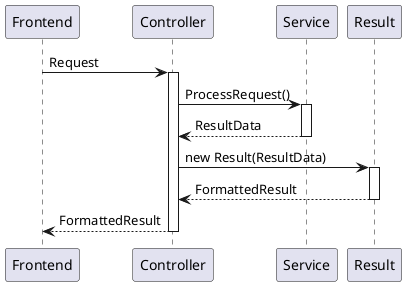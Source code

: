 @startuml

participant "Frontend" as F
participant "Controller" as C
participant "Service" as S
participant "Result" as R

F -> C : Request
activate C

C -> S : ProcessRequest()
activate S

S --> C : ResultData
deactivate S

C -> R : new Result(ResultData)
activate R
R --> C : FormattedResult
deactivate R

C --> F : FormattedResult

deactivate C

@enduml
